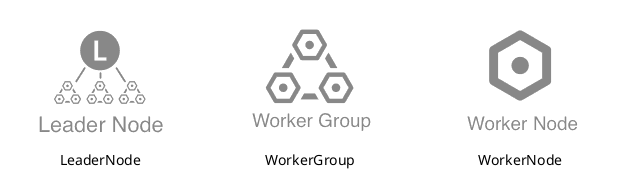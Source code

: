 @startuml

sprite $WorkerNode [180x140/16z] {
x9k7RWD124INfVt_5wTt8jpjGPgd7hN9tRijWDSL8OGGGWWXX112jfaEI-pvGWnABPOVn5upqCXlN2Pe4VaRWzV2im2kjUM_-CONkU82Bt8b55_aIcnqaKDt
L46WHRRcpmWq3zGmjHRln1K7rDhYRoOxuYrWQj7R3gT5nN04ALheyV_TWq9h_yPxYs8z16z5FgIrF52DumKLHyeSUkmr4IQphQFH0CaiwtY2cPbPP4BcMaUo
EPabohADdbaYlz4PcID_iYTajln5JCWS-PkDdtdd7mm_i-OV73zplKVnETFdPjsOjpvp7-HveuOEdND-re_piqoxfmZlWrU0cP7hI3kcrUl4nzL5BNyWh3-V
L-UFAzRvsK_faxY0zgtwrXzoVx3lQFTjJ_QxhprNK3_JUVCR0ZudqwmgO-QHTDpSbt6-xcg8TMDgd1UzgI2s1c1HHCP7l8gCpuvxYCpVJH1222644FBCEtdW
Lfh3CDWg9Ez_uuKbEF9EByuGHGG4_lgSy3sIfzNCh67fwqj5_EmJCT_wIfRsd5dPGrxe-fePM3zKx6mR-zO1Nwyb52kRdLf_min_ommLAy1vmRBVOqx5pMoV
pDnjC4Neeob92ROD36fcvzu4nMjpc0sqDdTwESXq-GGVoHLrpUIh7m251_TzaCXYTg7UbnxasGop2Mtkj9CHe7o2BmkzYy7iwOfkoxwVtGqlOyfxqshKLBIv
qomdlu9FDBp9WsFTysC15qwDQfpDC2-opQJjbDolu1DDBtpFg3SSahQWX0R15i_cPdPbcKbxW-unmNU53cspftty1tEObQ5eqrfVCw-KRpFf6EO9lX8JA3OK
2RIQz93jBMdzZDOtc1UvpQHTUPWx-59WDoz5T04B0JUp2VFhv3UPNPJTQNPQVWLVANIEda_xCiXkvfLTTJU3_6lcffFTwL2Q9ULNy9LCRCC-Rf14NnVp-IFD
vXlCLlb9hvG4aq_m4sLktz_yJjhjTuB_jGS7100040p0-hVM0dpR2000000A
}


sprite $WorkerGroup [180x140/16z] {
x9hPWYCX24KB4Fp_Bvvz9dLidTWRpOFdBQbD42w4obMFm-5mE1mEXyFXS3Ye4RtAutqaodkvlwHTjOa-GQxAj3x3hy98zDv3NiItLaz0Ou2NJaEkZ-5YjHDG
f_5o5SMGR_owLNQpBB-lI8C_HGLXNbBlv9w0uZVHWzuLr3cKmn2OKrld39q6mgOGtFysjdJKk_fhNcjq_TYmuZdeo47OKw-dkrlWIwshNrDOqz_EgTsiqNF_
bqCGjwiuh-LhDzJekPv8IAdEEQ33SztsxhMohprgjDnv_7RHKeBN_jKF-y-i82efdd1XP337QeteP3dxkhVKfKPq_cJ6Q9M6Ty6XdEZ0vBolW_xRteyoRexz
kDS2EhUj1r9YXivrxDkNojltkupUxUTL6RtRrwzAUYU_UUq5LoKE1sq3zfQBD5tYYEy97R5qYIEwCMSQ2SbkvKZiLKpYgMuEy7oZjKylqlp1tFvy6Il4s2dr
PS_-Eq3E6JcjoPtexyyHUPp6vqyI-Ur-EF7R_8djsllqQFgKbv6xlIn6xZpAS_zL8cQwyPy7XJrwkoX3xxYoXbe6QoOwT_UvmveCdMCvZEL6um1_npP4JPxE
1JgDzKO7Ntt_HhBUTWfSENPdEarFVgrZIzK-FQBX5QmPiJwNRlePEvVMQZWUZrXVArtCaY2leaZ0pQjqeZ4woG59hDpYqSDmvFdkgFVkYYFv7T8JrLX8DrKZ
Iw7N8jmU20uk8psn4ivTsVe3dsv2MXLanx6sHFeTNQoEbkHtTemOxtTY6GMCcFmEsk5IO31gdPaPUgSt3A4B4EHDRoJe7BmAK0x5HXIsaCX-YKBQMmOvTgNH
tk8npnaZxJy_T4yanr3FH0O-xwB3uJkxPO4kEGp3uCYa-zzulzYU5oz3krmzi1lG_C7fRzIZHuyUYKb6immmpJW5mzTT8jpaLp7JAb1sLEedcdmDnXXkyUlU
bXdzgRQZ4z_FRFGTuDHVm-pS_yCzCaOM0fzbHeKXH29NxwdfCWqkIvE8giHQoEMrrykd1vmGLYuvbRKW2D5CihciakXRf-aI-Jc19I4M3BrbGmi1QW_0gH3F
BC9jIQNOf26IEm7qC3ahDLITfain4qiOBdB35jehQr7HqrXVw-oqsXk9NDKrC33JiICWMpYTZijaxi9BAikmuYvGr8gZKw5q6Nrbi8LEvodUqku_NIQpTk7b
3GrG4YstiqSNIwV2g9iG3D-YBvprFUSMIgt-qsKofqs5IqAVlnMMPesWn656H2QkfS4yxyV3F5qcCsvXFlUSXx6FL8KtPbdI1-zrMqrcfNNcpVmf5plph5nN
vK4hg_0CKYEPpClF4WXrCkzYQVZ3F5oCcIMptt06oxxyGMeZ0Cauc16nCmTaPvZCGff0d7QOXulIHRoOQLLuLM1K4itkzMqmcNi7I90qJERJmsN5OJukoyWm
IMODSZUwNn1yRnNmfQQT2AKQ_ZKgvb-WXpdUjGS7100000I0-7_Q45Lp000006
}


sprite $LeaderNode [180x140/16z] {
x9XLiWCn30J5kl-97wCpOPgjKl-6sif8Qrjko30Cmp0Cmp0Cmp3e6rlIzQp-eD8t8MxP_qWJSZHxXrHX9XeImals7b9OgTvBSLSPawpAMvFsFe8B6rhzGqP4
RI3IiLIq-2UUzd7dLg72WJDxekiKvoAB1d0c3uS3P_Pm178cdnnvcdEEytKKSEOQ79CD_hanyvd_EJZx3OdLsRz846VE_JDUZ0eNUTmvHNWBdVvBWZ8p9XeJ
Sxznqzi2JAdmIsDbVkdzoloPJbfV4n4hK6IJDpILiCGkxtWjnYuVM9Vmi2fPr8zmsB8e9gfD_g3sXYuTIjQ9SKAVELSlwX9Mt7F5amviu-rePJHufm1dc20E
S7TvE-nKej5yp9biI3iImSwI7IGDg2WmgNlUJ96CEEzFONfednx-f-3rsfwPA4UFma1OP_Vxl_7-o0IAAkBiuV5UT1sMQDdw87Y6r3HLyw3jo9gVif42tQ_W
FI7SFQ0jtY47_9SGMsWLyUc_fK0dbxqKtYuElVNjnVTHQI9-qpCXOYQ2lFSpvILLgsH-szDeegHMi95UlbNmujO8nhURG-7Nzxb3l_Eb_FSsHx7MctGpgRiD
xzD_IIOExSjb-m94H__PVqTm0J8J48DkLzcOlyI2k_7zhPKEkcWqQHsSjoTxRxxFuyMD__g_KQ3TVZaRyqV_yqhQxMd3cDlowUF6BnrPDEd8jNAJeSfzvbu3
F_gV5FANa2FFQq07KkKSkRByM7tQnl_isKX7JxkYFedXPEKpCchtuJV-HrH8sj6_OBNG9uBskW6Z4pBHVT_udpmRUItNrrdJs0On48nOlxinpq96k_6VrsmH
BHZ71fyCDGSdoYZLMMXEikQqyIluZAgdseMegXUxwVnR8oil1DLYgniIgu_uykS3FxWv-fiK94ESEeVdEnaG1Oc26yEBByrNGSvNzqDIXhidHBAfNTmzPij4
pxtvBbOt81VVD_u75MYoaMlbiS_d3JhyR6bk_7-DZewEZewEZeuqN7wlxajzs1RsNOay8MF-WMFgdPraH_Nl2eFwZsF6luyPLV0wi_dOY-hXDiTjCCyQCz5H
dpHSJ3uBVJxDjPZxa_KfPasIH6zCaFGgQX4APQbX6kc3MPqfapdg2TbDadanEreI3p43tW0Ra19Qi5Viga76MYC4qdKoIz87Sp1KD1dbfTRCjRbPu_a8S_HL
RMsSyoVOf5rGiTP8Nwt9h81sPYNwi8bUJRIOWL7-03FOhnX3XKl8u5ngYc6M5cvsvc2CXGZQAEcBKTS7c8aeWVrDIN2kaYXZhQd9hCm2siMSj37JiefV9PZH
b8m7c9NuKcqu8YDerRN4M6gsp4PyCUjWniAChWUOLuHar3jUwuonpalDZbc2iQnpq4USrCgd7jZFlOqNpjpFysDtgTao2nXpFzSJHWpEty4izAypZpO-rrCB
CUaTPgtPCnl9-RcXm8Yz9Wzs_h_0ZAueAhCWYY3D0hL5jCOpYtFMR9ahgC9WcZbe5SCjK2NUOWVzB-oDhkgJ5QZq42O5gY2PKYMpPizSrT6NjHxH51LwbHZc
-1DICnrXHJgIJSsjrhjCboxoVzRHqT7HqT7HqT7HqMy
}

listsprites


@enduml
